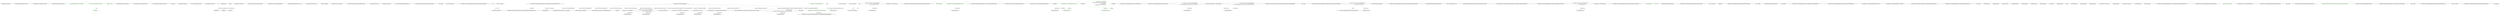 digraph  {
m2_8 [cluster="HangFire.Worker.Perform()", file="JobProcessor.cs", label="Entry HangFire.Worker.Perform()", span="9-9"];
m2_6 [cluster="HangFire.JsonHelper.Deserialize<T>(string)", file="JobProcessor.cs", label="Entry HangFire.JsonHelper.Deserialize<T>(string)", span="11-11"];
m2_7 [cluster="HangFire.Factory.CreateWorker(System.Type)", file="JobProcessor.cs", label="Entry HangFire.Factory.CreateWorker(System.Type)", span="20-20"];
m2_0 [cluster="HangFire.JobProcessor.ProcessJob(string)", file="JobProcessor.cs", label="Entry HangFire.JobProcessor.ProcessJob(string)", span="4-4"];
m2_1 [cluster="HangFire.JobProcessor.ProcessJob(string)", color=green, community=0, file="JobProcessor.cs", label="var job = JsonHelper.Deserialize<Job>(serializedJob)", prediction=0, span="6-6"];
m2_2 [cluster="HangFire.JobProcessor.ProcessJob(string)", color=green, community=0, file="JobProcessor.cs", label="var worker = Factory.CreateWorker(job.WorkerType)", prediction=1, span="8-8"];
m2_3 [cluster="HangFire.JobProcessor.ProcessJob(string)", color=green, community=0, file="JobProcessor.cs", label="worker.Args = job.Args", prediction=2, span="10-10"];
m2_4 [cluster="HangFire.JobProcessor.ProcessJob(string)", color=green, community=0, file="JobProcessor.cs", label="worker.Perform()", prediction=1, span="13-13"];
m2_5 [cluster="HangFire.JobProcessor.ProcessJob(string)", file="JobProcessor.cs", label="Exit HangFire.JobProcessor.ProcessJob(string)", span="4-4"];
m4_28 [cluster="HangFire.Factory.CreateWorker(System.Type)", file="Processor.cs", label="Entry HangFire.Factory.CreateWorker(System.Type)", span="20-20"];
m4_26 [cluster="System.Threading.ManualResetEventSlim.Wait()", file="Processor.cs", label="Entry System.Threading.ManualResetEventSlim.Wait()", span="0-0"];
m4_30 [cluster="Unk.Error", file="Processor.cs", label="Entry Unk.Error", span=""];
m4_29 [cluster="HangFire.Worker.Perform()", file="Processor.cs", label="Entry HangFire.Worker.Perform()", span="9-9"];
m4_8 [cluster="System.Threading.Thread.Start()", file="Processor.cs", label="Entry System.Threading.Thread.Start()", span="0-0"];
m4_14 [cluster="HangFire.Processor.DoWork()", file="Processor.cs", label="Entry HangFire.Processor.DoWork()", span="35-35"];
m4_15 [cluster="HangFire.Processor.DoWork()", file="Processor.cs", label=true, span="37-37"];
m4_17 [cluster="HangFire.Processor.DoWork()", file="Processor.cs", label="_jobIsReady.Wait()", span="40-40"];
m4_22 [cluster="HangFire.Processor.DoWork()", file="Processor.cs", label=Exception, span="54-54"];
m4_24 [cluster="HangFire.Processor.DoWork()", file="Processor.cs", label="Exit HangFire.Processor.DoWork()", span="35-35"];
m4_0 [cluster="HangFire.Processor.Processor(HangFire.Manager)", file="Processor.cs", label="Entry HangFire.Processor.Processor(HangFire.Manager)", span="17-17"];
m4_2 [cluster="HangFire.Processor.Processor(HangFire.Manager)", file="Processor.cs", label="Exit HangFire.Processor.Processor(HangFire.Manager)", span="17-17"];
m4_27 [cluster="HangFire.JsonHelper.Deserialize<T>(string)", file="Processor.cs", label="Entry HangFire.JsonHelper.Deserialize<T>(string)", span="11-11"];
m4_9 [cluster="HangFire.Processor.Process(string)", file="Processor.cs", label="Entry HangFire.Processor.Process(string)", span="28-28"];
m4_10 [cluster="HangFire.Processor.Process(string)", file="Processor.cs", label="_currentJob = serializedJob", span="31-31"];
m4_11 [cluster="HangFire.Processor.Process(string)", file="Processor.cs", label="_jobIsReady.Set()", span="32-32"];
m4_12 [cluster="HangFire.Processor.Process(string)", file="Processor.cs", label="Exit HangFire.Processor.Process(string)", span="28-28"];
m4_25 [cluster="HangFire.Manager.NotifyFreeProcessor(HangFire.Processor)", file="Processor.cs", label="Entry HangFire.Manager.NotifyFreeProcessor(HangFire.Processor)", span="40-40"];
m4_3 [cluster="HangFire.Processor.Start()", file="Processor.cs", label="Entry HangFire.Processor.Start()", span="22-22"];
m4_5 [cluster="HangFire.Processor.Start()", file="Processor.cs", label="_thread.Start()", span="25-25"];
m4_6 [cluster="HangFire.Processor.Start()", file="Processor.cs", label="Exit HangFire.Processor.Start()", span="22-22"];
m4_13 [cluster="System.Threading.ManualResetEventSlim.Set()", file="Processor.cs", label="Entry System.Threading.ManualResetEventSlim.Set()", span="0-0"];
m4_7 [cluster="System.Threading.Thread.Thread(System.Threading.ThreadStart)", file="Processor.cs", label="Entry System.Threading.Thread.Thread(System.Threading.ThreadStart)", span="0-0"];
m4_31 [file="Processor.cs", label="HangFire.Processor", span=""];
m5_13 [cluster="Unk.Equal", file="Program.cs", label="Entry Unk.Equal", span=""];
m5_10 [cluster="Mock<JobStorage>.cstr", file="Program.cs", label="Entry Mock<JobStorage>.cstr", span=""];
m5_89 [cluster="HangFire.Core.Tests.BackgroundJobClientFacts.CreateJob_ThrowsAnException_WhenJobIsNull()", file="Program.cs", label="Entry HangFire.Core.Tests.BackgroundJobClientFacts.CreateJob_ThrowsAnException_WhenJobIsNull()", span="96-96"];
m5_90 [cluster="HangFire.Core.Tests.BackgroundJobClientFacts.CreateJob_ThrowsAnException_WhenJobIsNull()", file="Program.cs", label="var client = CreateClient()", span="98-98"];
m5_91 [cluster="HangFire.Core.Tests.BackgroundJobClientFacts.CreateJob_ThrowsAnException_WhenJobIsNull()", file="Program.cs", label="var exception = Assert.Throws<ArgumentNullException>(\r\n                () => client.Create(null, _state.Object))", span="100-101"];
m5_92 [cluster="HangFire.Core.Tests.BackgroundJobClientFacts.CreateJob_ThrowsAnException_WhenJobIsNull()", file="Program.cs", label="Assert.Equal(''job'', exception.ParamName)", span="103-103"];
m5_93 [cluster="HangFire.Core.Tests.BackgroundJobClientFacts.CreateJob_ThrowsAnException_WhenJobIsNull()", file="Program.cs", label="Exit HangFire.Core.Tests.BackgroundJobClientFacts.CreateJob_ThrowsAnException_WhenJobIsNull()", span="96-96"];
m5_23 [cluster="lambda expression", color=green, community=0, file="Program.cs", label="Exit lambda expression", prediction=4, span="29-29"];
m5_24 [cluster="HangFire.Core.Tests.BackgroundJobClientFacts.Method()", color=green, community=0, file="Program.cs", label="Entry HangFire.Core.Tests.BackgroundJobClientFacts.Method()", prediction=5, span="141-141"];
m5_25 [cluster="HangFire.Core.Tests.BackgroundJobClientFacts.Ctor_ThrowsAnException_WhenStorageIsNull()", file="Program.cs", label="Entry HangFire.Core.Tests.BackgroundJobClientFacts.Ctor_ThrowsAnException_WhenStorageIsNull()", span="33-33"];
m5_49 [cluster="HangFire.Core.Tests.Storage.InvocationDataFacts.Sample(string)", file="Program.cs", label="Entry HangFire.Core.Tests.Storage.InvocationDataFacts.Sample(string)", span="75-75"];
m5_50 [cluster="HangFire.Core.Tests.Storage.InvocationDataFacts.Sample(string)", file="Program.cs", label="Exit HangFire.Core.Tests.Storage.InvocationDataFacts.Sample(string)", span="75-75"];
m5_51 [cluster="HangFire.Core.Tests.BackgroundJobClientFacts.Ctor_UsesCurrent_JobStorageInstance_ByDefault()", file="Program.cs", label=serializedData, span=""];
m5_52 [cluster="HangFire.Core.Tests.BackgroundJobClientFacts.Ctor_UsesCurrent_JobStorageInstance_ByDefault()", file="Program.cs", label=serializedData, span=""];
m5_30 [cluster="HangFire.Core.Tests.Storage.InvocationDataFacts.Deserialize_ThrowsAnException_WhenMethodCanNotBeFound()", color=green, community=0, file="Program.cs", label="var serializedData = new InvocationData(\r\n                typeof(InvocationDataFacts).AssemblyQualifiedName,\r\n                ''NonExistingMethod'',\r\n                JobHelper.ToJson(new [] { typeof(string) }),\r\n                '''')", prediction=6, span="53-57"];
m5_70 [cluster="HangFire.Core.Tests.BackgroundJobClientFacts.Ctor_TakesAConnection()", file="Program.cs", label="Entry HangFire.Core.Tests.BackgroundJobClientFacts.Ctor_TakesAConnection()", span="80-80"];
m5_71 [cluster="HangFire.Core.Tests.BackgroundJobClientFacts.Ctor_TakesAConnection()", file="Program.cs", label="CreateClient()", span="82-82"];
m5_72 [cluster="HangFire.Core.Tests.BackgroundJobClientFacts.Ctor_TakesAConnection()", file="Program.cs", label="_storage.Verify(x => x.GetConnection())", span="83-83"];
m5_73 [cluster="HangFire.Core.Tests.BackgroundJobClientFacts.Ctor_TakesAConnection()", file="Program.cs", label="Exit HangFire.Core.Tests.BackgroundJobClientFacts.Ctor_TakesAConnection()", span="80-80"];
m5_36 [cluster="HangFire.Core.Tests.BackgroundJobClientFacts.Ctor_ThrowsAnException_WhenStateMachineFactoryIsNull()", file="Program.cs", label="var exception = Assert.Throws<ArgumentNullException>(\r\n                () => new BackgroundJobClient(_storage.Object, null, _process.Object))", span="44-45"];
m5_41 [cluster="lambda expression", file="Program.cs", label="Exit lambda expression", span="45-45"];
m5_42 [cluster="HangFire.Core.Tests.BackgroundJobClientFacts.Ctor_ThrowsAnException_WhenCreationProcessIsNull()", file="Program.cs", label="Entry HangFire.Core.Tests.BackgroundJobClientFacts.Ctor_ThrowsAnException_WhenCreationProcessIsNull()", span="51-51"];
m5_39 [cluster="lambda expression", file="Program.cs", label="Entry lambda expression", span="45-45"];
m5_40 [cluster="lambda expression", file="Program.cs", label="new BackgroundJobClient(_storage.Object, null, _process.Object)", span="45-45"];
m5_38 [cluster="HangFire.Core.Tests.BackgroundJobClientFacts.Ctor_ThrowsAnException_WhenStateMachineFactoryIsNull()", file="Program.cs", label="Exit HangFire.Core.Tests.BackgroundJobClientFacts.Ctor_ThrowsAnException_WhenStateMachineFactoryIsNull()", span="42-42"];
m5_37 [cluster="HangFire.Core.Tests.BackgroundJobClientFacts.Ctor_ThrowsAnException_WhenStateMachineFactoryIsNull()", file="Program.cs", label="Assert.Equal(''stateMachineFactory'', exception.ParamName)", span="47-47"];
m5_43 [cluster="HangFire.Core.Tests.BackgroundJobClientFacts.Ctor_ThrowsAnException_WhenCreationProcessIsNull()", file="Program.cs", label="var exception = Assert.Throws<ArgumentNullException>(\r\n                () => new BackgroundJobClient(_storage.Object, _stateMachineFactory.Object, null))", span="53-54"];
m5_53 [cluster="Unk.DoesNotThrow", file="Program.cs", label=serializedData, span=""];
m5_14 [cluster="HangFire.Core.Tests.Storage.InvocationDataFacts.Deserialize_WrapsAnException_WithTheJobLoadException()", file="Program.cs", label="Entry HangFire.Core.Tests.Storage.InvocationDataFacts.Deserialize_WrapsAnException_WithTheJobLoadException()", span="29-29"];
m5_115 [cluster="Unk.Run", file="Program.cs", label="Entry Unk.Run", span=""];
m5_116 [cluster="HangFire.Core.Tests.BackgroundJobClientFacts.CreateJob_WrapsProcessException_IntoItsOwnException()", file="Program.cs", label="Entry HangFire.Core.Tests.BackgroundJobClientFacts.CreateJob_WrapsProcessException_IntoItsOwnException()", span="128-128"];
m5_117 [cluster="HangFire.Core.Tests.BackgroundJobClientFacts.CreateJob_WrapsProcessException_IntoItsOwnException()", file="Program.cs", label="var client = CreateClient()", span="130-130"];
m5_118 [cluster="HangFire.Core.Tests.BackgroundJobClientFacts.CreateJob_WrapsProcessException_IntoItsOwnException()", file="Program.cs", label="_process.Setup(x => x.Run(It.IsAny<CreateContext>()))\r\n                .Throws<InvalidOperationException>()", span="131-132"];
m5_119 [cluster="HangFire.Core.Tests.BackgroundJobClientFacts.CreateJob_WrapsProcessException_IntoItsOwnException()", file="Program.cs", label="var exception = Assert.Throws<CreateJobFailedException>(\r\n                () => client.Create(_job, _state.Object))", span="134-135"];
m5_120 [cluster="HangFire.Core.Tests.BackgroundJobClientFacts.CreateJob_WrapsProcessException_IntoItsOwnException()", file="Program.cs", label="Assert.NotNull(exception.InnerException)", span="137-137"];
m5_121 [cluster="HangFire.Core.Tests.BackgroundJobClientFacts.CreateJob_WrapsProcessException_IntoItsOwnException()", file="Program.cs", label="Assert.IsType<InvalidOperationException>(exception.InnerException)", span="138-138"];
m5_122 [cluster="HangFire.Core.Tests.BackgroundJobClientFacts.CreateJob_WrapsProcessException_IntoItsOwnException()", file="Program.cs", label="Exit HangFire.Core.Tests.BackgroundJobClientFacts.CreateJob_WrapsProcessException_IntoItsOwnException()", span="128-128"];
m5_57 [cluster="HangFire.BackgroundJobClient.BackgroundJobClient()", file="Program.cs", label="Entry HangFire.BackgroundJobClient.BackgroundJobClient()", span="39-39"];
m5_9 [cluster="Mock<IStorageConnection>.cstr", file="Program.cs", label="Entry Mock<IStorageConnection>.cstr", span=""];
m5_106 [cluster="HangFire.BackgroundJobClient.Create(HangFire.Common.Job, HangFire.States.State)", file="Program.cs", label="Entry HangFire.BackgroundJobClient.Create(HangFire.Common.Job, HangFire.States.State)", span="81-81"];
m5_29 [cluster="HangFire.Core.Tests.Storage.InvocationDataFacts.Deserialize_ThrowsAnException_WhenMethodCanNotBeFound()", file="Program.cs", label="Entry HangFire.Core.Tests.Storage.InvocationDataFacts.Deserialize_ThrowsAnException_WhenMethodCanNotBeFound()", span="51-51"];
m5_98 [cluster="HangFire.Core.Tests.BackgroundJobClientFacts.CreateJob_ThrowsAnException_WhenStateIsNull()", file="Program.cs", label="Entry HangFire.Core.Tests.BackgroundJobClientFacts.CreateJob_ThrowsAnException_WhenStateIsNull()", span="107-107"];
m5_99 [cluster="HangFire.Core.Tests.BackgroundJobClientFacts.CreateJob_ThrowsAnException_WhenStateIsNull()", file="Program.cs", label="var client = CreateClient()", span="109-109"];
m5_100 [cluster="HangFire.Core.Tests.BackgroundJobClientFacts.CreateJob_ThrowsAnException_WhenStateIsNull()", file="Program.cs", label="var exception = Assert.Throws<ArgumentNullException>(\r\n                () => client.Create(_job, null))", span="111-112"];
m5_101 [cluster="HangFire.Core.Tests.BackgroundJobClientFacts.CreateJob_ThrowsAnException_WhenStateIsNull()", file="Program.cs", label="Assert.Equal(''state'', exception.ParamName)", span="114-114"];
m5_102 [cluster="HangFire.Core.Tests.BackgroundJobClientFacts.CreateJob_ThrowsAnException_WhenStateIsNull()", file="Program.cs", label="Exit HangFire.Core.Tests.BackgroundJobClientFacts.CreateJob_ThrowsAnException_WhenStateIsNull()", span="107-107"];
m5_31 [cluster="lambda expression", color=green, community=0, file="Program.cs", label="Entry lambda expression", prediction=7, span="36-36"];
m5_84 [cluster="HangFire.BackgroundJobClient.Dispose()", file="Program.cs", label="Entry HangFire.BackgroundJobClient.Dispose()", span="103-103"];
m5_20 [cluster="lambda expression", color=green, community=0, file="Program.cs", label="serializedData.Deserialize()", prediction=8, span="34-34"];
m5_79 [cluster="HangFire.Core.Tests.BackgroundJobClientFacts.Dispose_DisposesTheConnection()", file="Program.cs", label="Entry HangFire.Core.Tests.BackgroundJobClientFacts.Dispose_DisposesTheConnection()", span="87-87"];
m5_80 [cluster="HangFire.Core.Tests.BackgroundJobClientFacts.Dispose_DisposesTheConnection()", file="Program.cs", label="var client = CreateClient()", span="89-89"];
m5_81 [cluster="HangFire.Core.Tests.BackgroundJobClientFacts.Dispose_DisposesTheConnection()", file="Program.cs", label="client.Dispose()", span="90-90"];
m5_82 [cluster="HangFire.Core.Tests.BackgroundJobClientFacts.Dispose_DisposesTheConnection()", file="Program.cs", label="_connection.Verify(x => x.Dispose())", span="92-92"];
m5_83 [cluster="HangFire.Core.Tests.BackgroundJobClientFacts.Dispose_DisposesTheConnection()", file="Program.cs", label="Exit HangFire.Core.Tests.BackgroundJobClientFacts.Dispose_DisposesTheConnection()", span="87-87"];
m5_123 [cluster="Unk.NotNull", file="Program.cs", label="Entry Unk.NotNull", span=""];
m5_15 [cluster="HangFire.Core.Tests.Storage.InvocationDataFacts.Deserialize_WrapsAnException_WithTheJobLoadException()", color=green, community=0, file="Program.cs", label="var serializedData = new InvocationData(null, null, null, null)", prediction=8, span="31-31"];
m5_11 [cluster="HangFire.Common.JobHelper.ToJson(object)", file="Program.cs", label="Entry HangFire.Common.JobHelper.ToJson(object)", span="23-23"];
m5_88 [cluster="Unk.Dispose", file="Program.cs", label="Entry Unk.Dispose", span=""];
m5_58 [cluster="HangFire.Core.Tests.BackgroundJobClientFacts.Ctor_HasDefaultValue_ForStateMachineFactory()", file="Program.cs", label="Entry HangFire.Core.Tests.BackgroundJobClientFacts.Ctor_HasDefaultValue_ForStateMachineFactory()", span="67-67"];
m5_59 [cluster="HangFire.Core.Tests.BackgroundJobClientFacts.Ctor_HasDefaultValue_ForStateMachineFactory()", file="Program.cs", label="Assert.DoesNotThrow(() => new BackgroundJobClient(_storage.Object))", span="69-69"];
m5_60 [cluster="HangFire.Core.Tests.BackgroundJobClientFacts.Ctor_HasDefaultValue_ForStateMachineFactory()", file="Program.cs", label="Exit HangFire.Core.Tests.BackgroundJobClientFacts.Ctor_HasDefaultValue_ForStateMachineFactory()", span="67-67"];
m5_74 [cluster="HangFire.Core.Tests.BackgroundJobClientFacts.CreateClient()", file="Program.cs", label="Entry HangFire.Core.Tests.BackgroundJobClientFacts.CreateClient()", span="145-145"];
m5_131 [cluster="HangFire.Core.Tests.BackgroundJobClientFacts.CreateClient()", file="Program.cs", label="return new BackgroundJobClient(_storage.Object, _stateMachineFactory.Object, _process.Object);", span="147-147"];
m5_132 [cluster="HangFire.Core.Tests.BackgroundJobClientFacts.CreateClient()", file="Program.cs", label="Exit HangFire.Core.Tests.BackgroundJobClientFacts.CreateClient()", span="145-145"];
m5_64 [cluster="HangFire.Core.Tests.BackgroundJobClientFacts.Ctor_HasDefaultValue_ForCreationProcess()", file="Program.cs", label="Entry HangFire.Core.Tests.BackgroundJobClientFacts.Ctor_HasDefaultValue_ForCreationProcess()", span="73-73"];
m5_65 [cluster="HangFire.Core.Tests.BackgroundJobClientFacts.Ctor_HasDefaultValue_ForCreationProcess()", file="Program.cs", label="Assert.DoesNotThrow(\r\n                () => new BackgroundJobClient(_storage.Object, _stateMachineFactory.Object))", span="75-76"];
m5_66 [cluster="HangFire.Core.Tests.BackgroundJobClientFacts.Ctor_HasDefaultValue_ForCreationProcess()", file="Program.cs", label="Exit HangFire.Core.Tests.BackgroundJobClientFacts.Ctor_HasDefaultValue_ForCreationProcess()", span="73-73"];
m5_46 [cluster="lambda expression", file="Program.cs", label="Entry lambda expression", span="54-54"];
m5_17 [cluster="HangFire.Core.Tests.Storage.InvocationDataFacts.Deserialize_WrapsAnException_WithTheJobLoadException()", file="Program.cs", label="Exit HangFire.Core.Tests.Storage.InvocationDataFacts.Deserialize_WrapsAnException_WithTheJobLoadException()", span="29-29"];
m5_21 [cluster="lambda expression", file="Program.cs", label="Entry lambda expression", span="29-29"];
m5_18 [cluster="lambda expression", file="Program.cs", label="x.GetConnection()", span="23-23"];
m5_19 [cluster="lambda expression", file="Program.cs", label="Exit lambda expression", span="23-23"];
m5_33 [cluster="lambda expression", file="Program.cs", label="Exit lambda expression", span="36-36"];
m5_47 [cluster="lambda expression", file="Program.cs", label="Sample(''Hello'')", span="66-66"];
m5_48 [cluster="lambda expression", file="Program.cs", label="Exit lambda expression", span="66-66"];
m5_54 [cluster="lambda expression", file="Program.cs", label="Entry lambda expression", span="63-63"];
m5_55 [cluster="lambda expression", file="Program.cs", label="new BackgroundJobClient()", span="63-63"];
m5_56 [cluster="lambda expression", file="Program.cs", label="Exit lambda expression", span="63-63"];
m5_61 [cluster="lambda expression", file="Program.cs", label="Entry lambda expression", span="69-69"];
m5_62 [cluster="lambda expression", file="Program.cs", label="new BackgroundJobClient(_storage.Object)", span="69-69"];
m5_63 [cluster="lambda expression", file="Program.cs", label="Exit lambda expression", span="69-69"];
m5_67 [cluster="lambda expression", file="Program.cs", label="Entry lambda expression", span="76-76"];
m5_68 [cluster="lambda expression", file="Program.cs", label="new BackgroundJobClient(_storage.Object, _stateMachineFactory.Object)", span="76-76"];
m5_69 [cluster="lambda expression", file="Program.cs", label="Exit lambda expression", span="76-76"];
m5_76 [cluster="lambda expression", file="Program.cs", label="Entry lambda expression", span="83-83"];
m5_77 [cluster="lambda expression", file="Program.cs", label="x.GetConnection()", span="83-83"];
m5_78 [cluster="lambda expression", file="Program.cs", label="Exit lambda expression", span="83-83"];
m5_85 [cluster="lambda expression", file="Program.cs", label="Entry lambda expression", span="92-92"];
m5_86 [cluster="lambda expression", file="Program.cs", label="x.Dispose()", span="92-92"];
m5_87 [cluster="lambda expression", file="Program.cs", label="Exit lambda expression", span="92-92"];
m5_95 [cluster="lambda expression", file="Program.cs", label="client.Create(null, _state.Object)", span="101-101"];
m5_94 [cluster="lambda expression", file="Program.cs", label="Entry lambda expression", span="101-101"];
m5_96 [cluster="lambda expression", file="Program.cs", label="Exit lambda expression", span="101-101"];
m5_104 [cluster="lambda expression", file="Program.cs", label="client.Create(_job, null)", span="112-112"];
m5_103 [cluster="lambda expression", file="Program.cs", label="Entry lambda expression", span="112-112"];
m5_105 [cluster="lambda expression", file="Program.cs", label="Exit lambda expression", span="112-112"];
m5_112 [cluster="lambda expression", file="Program.cs", label="Entry lambda expression", span="124-124"];
m5_113 [cluster="lambda expression", file="Program.cs", label="x.Run(It.IsNotNull<CreateContext>())", span="124-124"];
m5_114 [cluster="lambda expression", file="Program.cs", label="Exit lambda expression", span="124-124"];
m5_128 [cluster="lambda expression", file="Program.cs", label="client.Create(_job, _state.Object)", span="135-135"];
m5_124 [cluster="lambda expression", file="Program.cs", label="Entry lambda expression", span="131-131"];
m5_127 [cluster="lambda expression", file="Program.cs", label="Entry lambda expression", span="135-135"];
m5_125 [cluster="lambda expression", file="Program.cs", label="x.Run(It.IsAny<CreateContext>())", span="131-131"];
m5_126 [cluster="lambda expression", file="Program.cs", label="Exit lambda expression", span="131-131"];
m5_129 [cluster="lambda expression", file="Program.cs", label="Exit lambda expression", span="135-135"];
m5_34 [cluster="BackgroundJobClient.cstr", color=green, community=0, file="Program.cs", label="Entry BackgroundJobClient.cstr", prediction=6, span=""];
m5_35 [cluster="HangFire.Core.Tests.BackgroundJobClientFacts.Ctor_ThrowsAnException_WhenStateMachineFactoryIsNull()", file="Program.cs", label="Entry HangFire.Core.Tests.BackgroundJobClientFacts.Ctor_ThrowsAnException_WhenStateMachineFactoryIsNull()", span="42-42"];
m5_0 [cluster="HangFire.Core.Tests.BackgroundJobClientFacts.BackgroundJobClientFacts()", file="Program.cs", label="Entry HangFire.Core.Tests.BackgroundJobClientFacts.BackgroundJobClientFacts()", span="19-19"];
m5_1 [cluster="HangFire.Core.Tests.BackgroundJobClientFacts.BackgroundJobClientFacts()", color=green, community=0, file="Program.cs", label="_connection = new Mock<IStorageConnection>()", prediction=11, span="21-21"];
m5_2 [cluster="HangFire.Core.Tests.BackgroundJobClientFacts.BackgroundJobClientFacts()", color=green, community=0, file="Program.cs", label="_storage = new Mock<JobStorage>()", prediction=12, span="22-22"];
m5_3 [cluster="HangFire.Core.Tests.BackgroundJobClientFacts.BackgroundJobClientFacts()", color=green, community=0, file="Program.cs", label="_storage.Setup(x => x.GetConnection()).Returns(_connection.Object)", prediction=11, span="23-23"];
m5_4 [cluster="HangFire.Core.Tests.BackgroundJobClientFacts.BackgroundJobClientFacts()", file="Program.cs", label="_stateMachineFactory = new Mock<IStateMachineFactory>()", span="25-25"];
m5_8 [cluster="HangFire.Core.Tests.BackgroundJobClientFacts.BackgroundJobClientFacts()", file="Program.cs", label="Exit HangFire.Core.Tests.BackgroundJobClientFacts.BackgroundJobClientFacts()", span="19-19"];
m5_75 [cluster="Unk.Verify", file="Program.cs", label="Entry Unk.Verify", span=""];
m5_45 [cluster="HangFire.Storage.InvocationData.Serialize(HangFire.Common.Job)", file="Program.cs", label="Entry HangFire.Storage.InvocationData.Serialize(HangFire.Common.Job)", span="65-65"];
m5_16 [cluster="HangFire.Common.Job.FromExpression(System.Linq.Expressions.Expression<System.Action>)", color=green, community=0, file="Program.cs", label="Entry HangFire.Common.Job.FromExpression(System.Linq.Expressions.Expression<System.Action>)", prediction=14, span="125-125"];
m5_130 [cluster="HangFire.Core.Tests.BackgroundJobClientFacts.Method()", file="Program.cs", label="Exit HangFire.Core.Tests.BackgroundJobClientFacts.Method()", span="141-141"];
m5_28 [cluster="HangFire.Core.Tests.BackgroundJobClientFacts.Ctor_ThrowsAnException_WhenStorageIsNull()", file="Program.cs", label="Exit HangFire.Core.Tests.BackgroundJobClientFacts.Ctor_ThrowsAnException_WhenStorageIsNull()", span="33-33"];
m5_97 [cluster="Unk.Create", file="Program.cs", label="Entry Unk.Create", span=""];
m5_107 [cluster="HangFire.Core.Tests.BackgroundJobClientFacts.CreateJob_RunsTheJobCreationProcess()", file="Program.cs", label="Entry HangFire.Core.Tests.BackgroundJobClientFacts.CreateJob_RunsTheJobCreationProcess()", span="118-118"];
m5_108 [cluster="HangFire.Core.Tests.BackgroundJobClientFacts.CreateJob_RunsTheJobCreationProcess()", file="Program.cs", label="var client = CreateClient()", span="120-120"];
m5_109 [cluster="HangFire.Core.Tests.BackgroundJobClientFacts.CreateJob_RunsTheJobCreationProcess()", file="Program.cs", label="client.Create(_job, _state.Object)", span="122-122"];
m5_110 [cluster="HangFire.Core.Tests.BackgroundJobClientFacts.CreateJob_RunsTheJobCreationProcess()", file="Program.cs", label="_process.Verify(x => x.Run(It.IsNotNull<CreateContext>()))", span="124-124"];
m5_111 [cluster="HangFire.Core.Tests.BackgroundJobClientFacts.CreateJob_RunsTheJobCreationProcess()", file="Program.cs", label="Exit HangFire.Core.Tests.BackgroundJobClientFacts.CreateJob_RunsTheJobCreationProcess()", span="118-118"];
m5_12 [cluster="Unk.Returns", file="Program.cs", label="Entry Unk.Returns", span=""];
m5_133 [file="Program.cs", label="HangFire.Core.Tests.BackgroundJobClientFacts", span=""];
m5_134 [file="Program.cs", label=client, span=""];
m5_135 [file="Program.cs", label=client, span=""];
m5_136 [file="Program.cs", label=client, span=""];
m2_2 -> m2_4  [color=green, key=1, label=worker, style=dashed];
m4_31 -> m4_5  [color=darkseagreen4, key=1, label="HangFire.Processor", style=dashed];
m4_31 -> m4_11  [color=darkseagreen4, key=1, label="HangFire.Processor", style=dashed];
m4_31 -> m4_17  [color=darkseagreen4, key=1, label="HangFire.Processor", style=dashed];
m5_90 -> m5_95  [color=darkseagreen4, key=1, label=client, style=dashed];
m5_91 -> m5_94  [color=darkseagreen4, key=1, label="lambda expression", style=dashed];
m5_24 -> m5_21  [color=green, key=1, label="lambda expression", style=dashed];
m5_51 -> m5_54  [color=darkseagreen4, key=1, label="lambda expression", style=dashed];
m5_51 -> m5_20  [color=green, key=1, label=serializedData, style=dashed];
m5_30 -> m5_34  [color=green, key=1, label=serializedData, style=dashed];
m5_72 -> m5_76  [color=darkseagreen4, key=1, label="lambda expression", style=dashed];
m5_36 -> m5_39  [color=darkseagreen4, key=1, label="lambda expression", style=dashed];
m5_38 -> m5_41  [color=darkseagreen4, key=1, label=invocationData, style=dashed];
m5_38 -> m5_42  [color=darkseagreen4, key=1, label=invocationData, style=dashed];
m5_38 -> m5_40  [color=darkseagreen4, key=1, label=invocationData, style=dashed];
m5_37 -> m5_46  [color=darkseagreen4, key=1, label="lambda expression", style=dashed];
m5_43 -> m5_46  [color=darkseagreen4, key=1, label="lambda expression", style=dashed];
m5_53 -> m5_34  [color=green, key=1, label=serializedData, style=dashed];
m5_117 -> m5_128  [color=darkseagreen4, key=1, label=client, style=dashed];
m5_118 -> m5_124  [color=darkseagreen4, key=1, label="lambda expression", style=dashed];
m5_119 -> m5_127  [color=darkseagreen4, key=1, label="lambda expression", style=dashed];
m5_119 -> m5_121  [color=darkseagreen4, key=1, label=exception, style=dashed];
m5_99 -> m5_104  [color=darkseagreen4, key=1, label=client, style=dashed];
m5_100 -> m5_103  [color=darkseagreen4, key=1, label="lambda expression", style=dashed];
m5_31 -> m5_31  [color=green, key=1, label="lambda expression", style=dashed];
m5_82 -> m5_85  [color=darkseagreen4, key=1, label="lambda expression", style=dashed];
m5_15 -> m5_20  [color=green, key=1, label=serializedData, style=dashed];
m5_59 -> m5_61  [color=darkseagreen4, key=1, label="lambda expression", style=dashed];
m5_65 -> m5_67  [color=darkseagreen4, key=1, label="lambda expression", style=dashed];
m5_1 -> m5_3  [color=green, key=1, label=type, style=dashed];
m5_3 -> m5_17  [color=darkseagreen4, key=1, label="lambda expression", style=dashed];
m5_110 -> m5_112  [color=darkseagreen4, key=1, label="lambda expression", style=dashed];
m5_133 -> m5_3  [color=darkseagreen4, key=1, label="HangFire.Core.Tests.BackgroundJobClientFacts", style=dashed];
m5_133 -> m5_40  [color=darkseagreen4, key=1, label="HangFire.Core.Tests.BackgroundJobClientFacts", style=dashed];
m5_133 -> m5_47  [color=darkseagreen4, key=1, label="HangFire.Core.Tests.BackgroundJobClientFacts", style=dashed];
m5_133 -> m5_59  [color=darkseagreen4, key=1, label="HangFire.Core.Tests.BackgroundJobClientFacts", style=dashed];
m5_133 -> m5_62  [color=darkseagreen4, key=1, label="HangFire.Core.Tests.BackgroundJobClientFacts", style=dashed];
m5_133 -> m5_65  [color=darkseagreen4, key=1, label="HangFire.Core.Tests.BackgroundJobClientFacts", style=dashed];
m5_133 -> m5_68  [color=darkseagreen4, key=1, label="HangFire.Core.Tests.BackgroundJobClientFacts", style=dashed];
m5_133 -> m5_71  [color=darkseagreen4, key=1, label="HangFire.Core.Tests.BackgroundJobClientFacts", style=dashed];
m5_133 -> m5_72  [color=darkseagreen4, key=1, label="HangFire.Core.Tests.BackgroundJobClientFacts", style=dashed];
m5_133 -> m5_82  [color=darkseagreen4, key=1, label="HangFire.Core.Tests.BackgroundJobClientFacts", style=dashed];
m5_133 -> m5_95  [color=darkseagreen4, key=1, label="HangFire.Core.Tests.BackgroundJobClientFacts", style=dashed];
m5_133 -> m5_104  [color=darkseagreen4, key=1, label="HangFire.Core.Tests.BackgroundJobClientFacts", style=dashed];
m5_133 -> m5_109  [color=darkseagreen4, key=1, label="HangFire.Core.Tests.BackgroundJobClientFacts", style=dashed];
m5_133 -> m5_110  [color=darkseagreen4, key=1, label="HangFire.Core.Tests.BackgroundJobClientFacts", style=dashed];
m5_133 -> m5_118  [color=darkseagreen4, key=1, label="HangFire.Core.Tests.BackgroundJobClientFacts", style=dashed];
m5_133 -> m5_128  [color=darkseagreen4, key=1, label="HangFire.Core.Tests.BackgroundJobClientFacts", style=dashed];
m5_133 -> m5_131  [color=darkseagreen4, key=1, label="HangFire.Core.Tests.BackgroundJobClientFacts", style=dashed];
m5_134 -> m5_95  [color=darkseagreen4, key=1, label=client, style=dashed];
m5_135 -> m5_104  [color=darkseagreen4, key=1, label=client, style=dashed];
m5_136 -> m5_128  [color=darkseagreen4, key=1, label=client, style=dashed];
}
